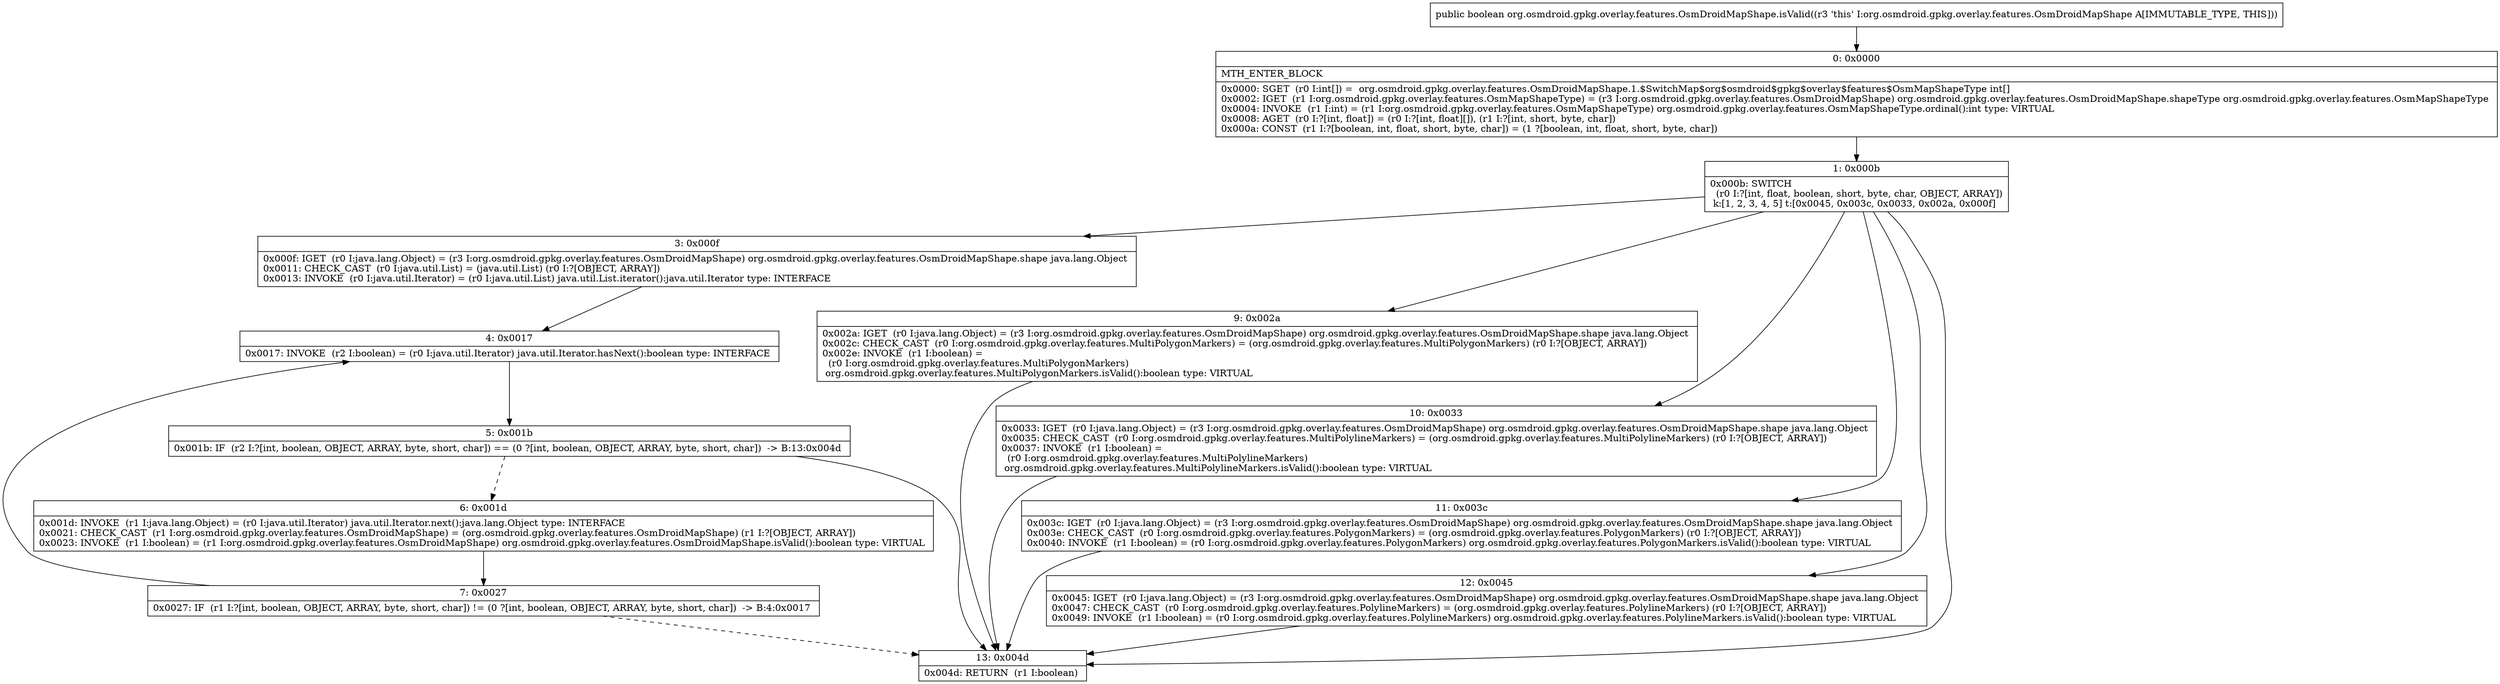 digraph "CFG fororg.osmdroid.gpkg.overlay.features.OsmDroidMapShape.isValid()Z" {
Node_0 [shape=record,label="{0\:\ 0x0000|MTH_ENTER_BLOCK\l|0x0000: SGET  (r0 I:int[]) =  org.osmdroid.gpkg.overlay.features.OsmDroidMapShape.1.$SwitchMap$org$osmdroid$gpkg$overlay$features$OsmMapShapeType int[] \l0x0002: IGET  (r1 I:org.osmdroid.gpkg.overlay.features.OsmMapShapeType) = (r3 I:org.osmdroid.gpkg.overlay.features.OsmDroidMapShape) org.osmdroid.gpkg.overlay.features.OsmDroidMapShape.shapeType org.osmdroid.gpkg.overlay.features.OsmMapShapeType \l0x0004: INVOKE  (r1 I:int) = (r1 I:org.osmdroid.gpkg.overlay.features.OsmMapShapeType) org.osmdroid.gpkg.overlay.features.OsmMapShapeType.ordinal():int type: VIRTUAL \l0x0008: AGET  (r0 I:?[int, float]) = (r0 I:?[int, float][]), (r1 I:?[int, short, byte, char]) \l0x000a: CONST  (r1 I:?[boolean, int, float, short, byte, char]) = (1 ?[boolean, int, float, short, byte, char]) \l}"];
Node_1 [shape=record,label="{1\:\ 0x000b|0x000b: SWITCH  \l  (r0 I:?[int, float, boolean, short, byte, char, OBJECT, ARRAY])\l k:[1, 2, 3, 4, 5] t:[0x0045, 0x003c, 0x0033, 0x002a, 0x000f] \l}"];
Node_3 [shape=record,label="{3\:\ 0x000f|0x000f: IGET  (r0 I:java.lang.Object) = (r3 I:org.osmdroid.gpkg.overlay.features.OsmDroidMapShape) org.osmdroid.gpkg.overlay.features.OsmDroidMapShape.shape java.lang.Object \l0x0011: CHECK_CAST  (r0 I:java.util.List) = (java.util.List) (r0 I:?[OBJECT, ARRAY]) \l0x0013: INVOKE  (r0 I:java.util.Iterator) = (r0 I:java.util.List) java.util.List.iterator():java.util.Iterator type: INTERFACE \l}"];
Node_4 [shape=record,label="{4\:\ 0x0017|0x0017: INVOKE  (r2 I:boolean) = (r0 I:java.util.Iterator) java.util.Iterator.hasNext():boolean type: INTERFACE \l}"];
Node_5 [shape=record,label="{5\:\ 0x001b|0x001b: IF  (r2 I:?[int, boolean, OBJECT, ARRAY, byte, short, char]) == (0 ?[int, boolean, OBJECT, ARRAY, byte, short, char])  \-\> B:13:0x004d \l}"];
Node_6 [shape=record,label="{6\:\ 0x001d|0x001d: INVOKE  (r1 I:java.lang.Object) = (r0 I:java.util.Iterator) java.util.Iterator.next():java.lang.Object type: INTERFACE \l0x0021: CHECK_CAST  (r1 I:org.osmdroid.gpkg.overlay.features.OsmDroidMapShape) = (org.osmdroid.gpkg.overlay.features.OsmDroidMapShape) (r1 I:?[OBJECT, ARRAY]) \l0x0023: INVOKE  (r1 I:boolean) = (r1 I:org.osmdroid.gpkg.overlay.features.OsmDroidMapShape) org.osmdroid.gpkg.overlay.features.OsmDroidMapShape.isValid():boolean type: VIRTUAL \l}"];
Node_7 [shape=record,label="{7\:\ 0x0027|0x0027: IF  (r1 I:?[int, boolean, OBJECT, ARRAY, byte, short, char]) != (0 ?[int, boolean, OBJECT, ARRAY, byte, short, char])  \-\> B:4:0x0017 \l}"];
Node_9 [shape=record,label="{9\:\ 0x002a|0x002a: IGET  (r0 I:java.lang.Object) = (r3 I:org.osmdroid.gpkg.overlay.features.OsmDroidMapShape) org.osmdroid.gpkg.overlay.features.OsmDroidMapShape.shape java.lang.Object \l0x002c: CHECK_CAST  (r0 I:org.osmdroid.gpkg.overlay.features.MultiPolygonMarkers) = (org.osmdroid.gpkg.overlay.features.MultiPolygonMarkers) (r0 I:?[OBJECT, ARRAY]) \l0x002e: INVOKE  (r1 I:boolean) = \l  (r0 I:org.osmdroid.gpkg.overlay.features.MultiPolygonMarkers)\l org.osmdroid.gpkg.overlay.features.MultiPolygonMarkers.isValid():boolean type: VIRTUAL \l}"];
Node_10 [shape=record,label="{10\:\ 0x0033|0x0033: IGET  (r0 I:java.lang.Object) = (r3 I:org.osmdroid.gpkg.overlay.features.OsmDroidMapShape) org.osmdroid.gpkg.overlay.features.OsmDroidMapShape.shape java.lang.Object \l0x0035: CHECK_CAST  (r0 I:org.osmdroid.gpkg.overlay.features.MultiPolylineMarkers) = (org.osmdroid.gpkg.overlay.features.MultiPolylineMarkers) (r0 I:?[OBJECT, ARRAY]) \l0x0037: INVOKE  (r1 I:boolean) = \l  (r0 I:org.osmdroid.gpkg.overlay.features.MultiPolylineMarkers)\l org.osmdroid.gpkg.overlay.features.MultiPolylineMarkers.isValid():boolean type: VIRTUAL \l}"];
Node_11 [shape=record,label="{11\:\ 0x003c|0x003c: IGET  (r0 I:java.lang.Object) = (r3 I:org.osmdroid.gpkg.overlay.features.OsmDroidMapShape) org.osmdroid.gpkg.overlay.features.OsmDroidMapShape.shape java.lang.Object \l0x003e: CHECK_CAST  (r0 I:org.osmdroid.gpkg.overlay.features.PolygonMarkers) = (org.osmdroid.gpkg.overlay.features.PolygonMarkers) (r0 I:?[OBJECT, ARRAY]) \l0x0040: INVOKE  (r1 I:boolean) = (r0 I:org.osmdroid.gpkg.overlay.features.PolygonMarkers) org.osmdroid.gpkg.overlay.features.PolygonMarkers.isValid():boolean type: VIRTUAL \l}"];
Node_12 [shape=record,label="{12\:\ 0x0045|0x0045: IGET  (r0 I:java.lang.Object) = (r3 I:org.osmdroid.gpkg.overlay.features.OsmDroidMapShape) org.osmdroid.gpkg.overlay.features.OsmDroidMapShape.shape java.lang.Object \l0x0047: CHECK_CAST  (r0 I:org.osmdroid.gpkg.overlay.features.PolylineMarkers) = (org.osmdroid.gpkg.overlay.features.PolylineMarkers) (r0 I:?[OBJECT, ARRAY]) \l0x0049: INVOKE  (r1 I:boolean) = (r0 I:org.osmdroid.gpkg.overlay.features.PolylineMarkers) org.osmdroid.gpkg.overlay.features.PolylineMarkers.isValid():boolean type: VIRTUAL \l}"];
Node_13 [shape=record,label="{13\:\ 0x004d|0x004d: RETURN  (r1 I:boolean) \l}"];
MethodNode[shape=record,label="{public boolean org.osmdroid.gpkg.overlay.features.OsmDroidMapShape.isValid((r3 'this' I:org.osmdroid.gpkg.overlay.features.OsmDroidMapShape A[IMMUTABLE_TYPE, THIS])) }"];
MethodNode -> Node_0;
Node_0 -> Node_1;
Node_1 -> Node_3;
Node_1 -> Node_9;
Node_1 -> Node_10;
Node_1 -> Node_11;
Node_1 -> Node_12;
Node_1 -> Node_13;
Node_3 -> Node_4;
Node_4 -> Node_5;
Node_5 -> Node_6[style=dashed];
Node_5 -> Node_13;
Node_6 -> Node_7;
Node_7 -> Node_4;
Node_7 -> Node_13[style=dashed];
Node_9 -> Node_13;
Node_10 -> Node_13;
Node_11 -> Node_13;
Node_12 -> Node_13;
}

